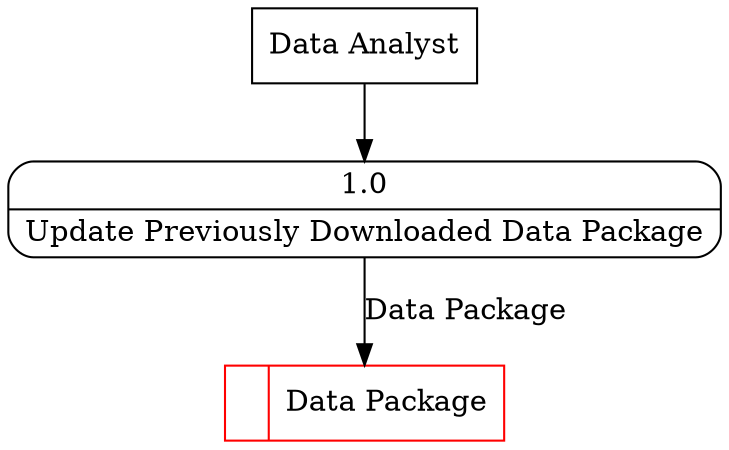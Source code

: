 digraph dfd2{ 
node[shape=record]
200 [label="<f0>  |<f1> Data Package " color=red];
201 [label="Data Analyst" shape=box];
202 [label="{<f0> 1.0|<f1> Update Previously Downloaded Data Package }" shape=Mrecord];
201 -> 202
202 -> 200 [label="Data Package"]
}